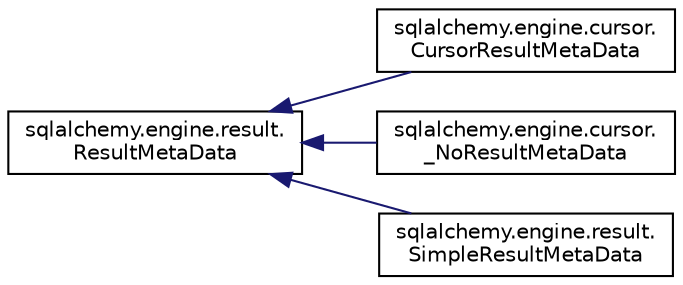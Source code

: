 digraph "Graphical Class Hierarchy"
{
 // LATEX_PDF_SIZE
  edge [fontname="Helvetica",fontsize="10",labelfontname="Helvetica",labelfontsize="10"];
  node [fontname="Helvetica",fontsize="10",shape=record];
  rankdir="LR";
  Node0 [label="sqlalchemy.engine.result.\lResultMetaData",height=0.2,width=0.4,color="black", fillcolor="white", style="filled",URL="$classsqlalchemy_1_1engine_1_1result_1_1ResultMetaData.html",tooltip=" "];
  Node0 -> Node1 [dir="back",color="midnightblue",fontsize="10",style="solid",fontname="Helvetica"];
  Node1 [label="sqlalchemy.engine.cursor.\lCursorResultMetaData",height=0.2,width=0.4,color="black", fillcolor="white", style="filled",URL="$classsqlalchemy_1_1engine_1_1cursor_1_1CursorResultMetaData.html",tooltip=" "];
  Node0 -> Node2 [dir="back",color="midnightblue",fontsize="10",style="solid",fontname="Helvetica"];
  Node2 [label="sqlalchemy.engine.cursor.\l_NoResultMetaData",height=0.2,width=0.4,color="black", fillcolor="white", style="filled",URL="$classsqlalchemy_1_1engine_1_1cursor_1_1__NoResultMetaData.html",tooltip=" "];
  Node0 -> Node3 [dir="back",color="midnightblue",fontsize="10",style="solid",fontname="Helvetica"];
  Node3 [label="sqlalchemy.engine.result.\lSimpleResultMetaData",height=0.2,width=0.4,color="black", fillcolor="white", style="filled",URL="$classsqlalchemy_1_1engine_1_1result_1_1SimpleResultMetaData.html",tooltip=" "];
}

